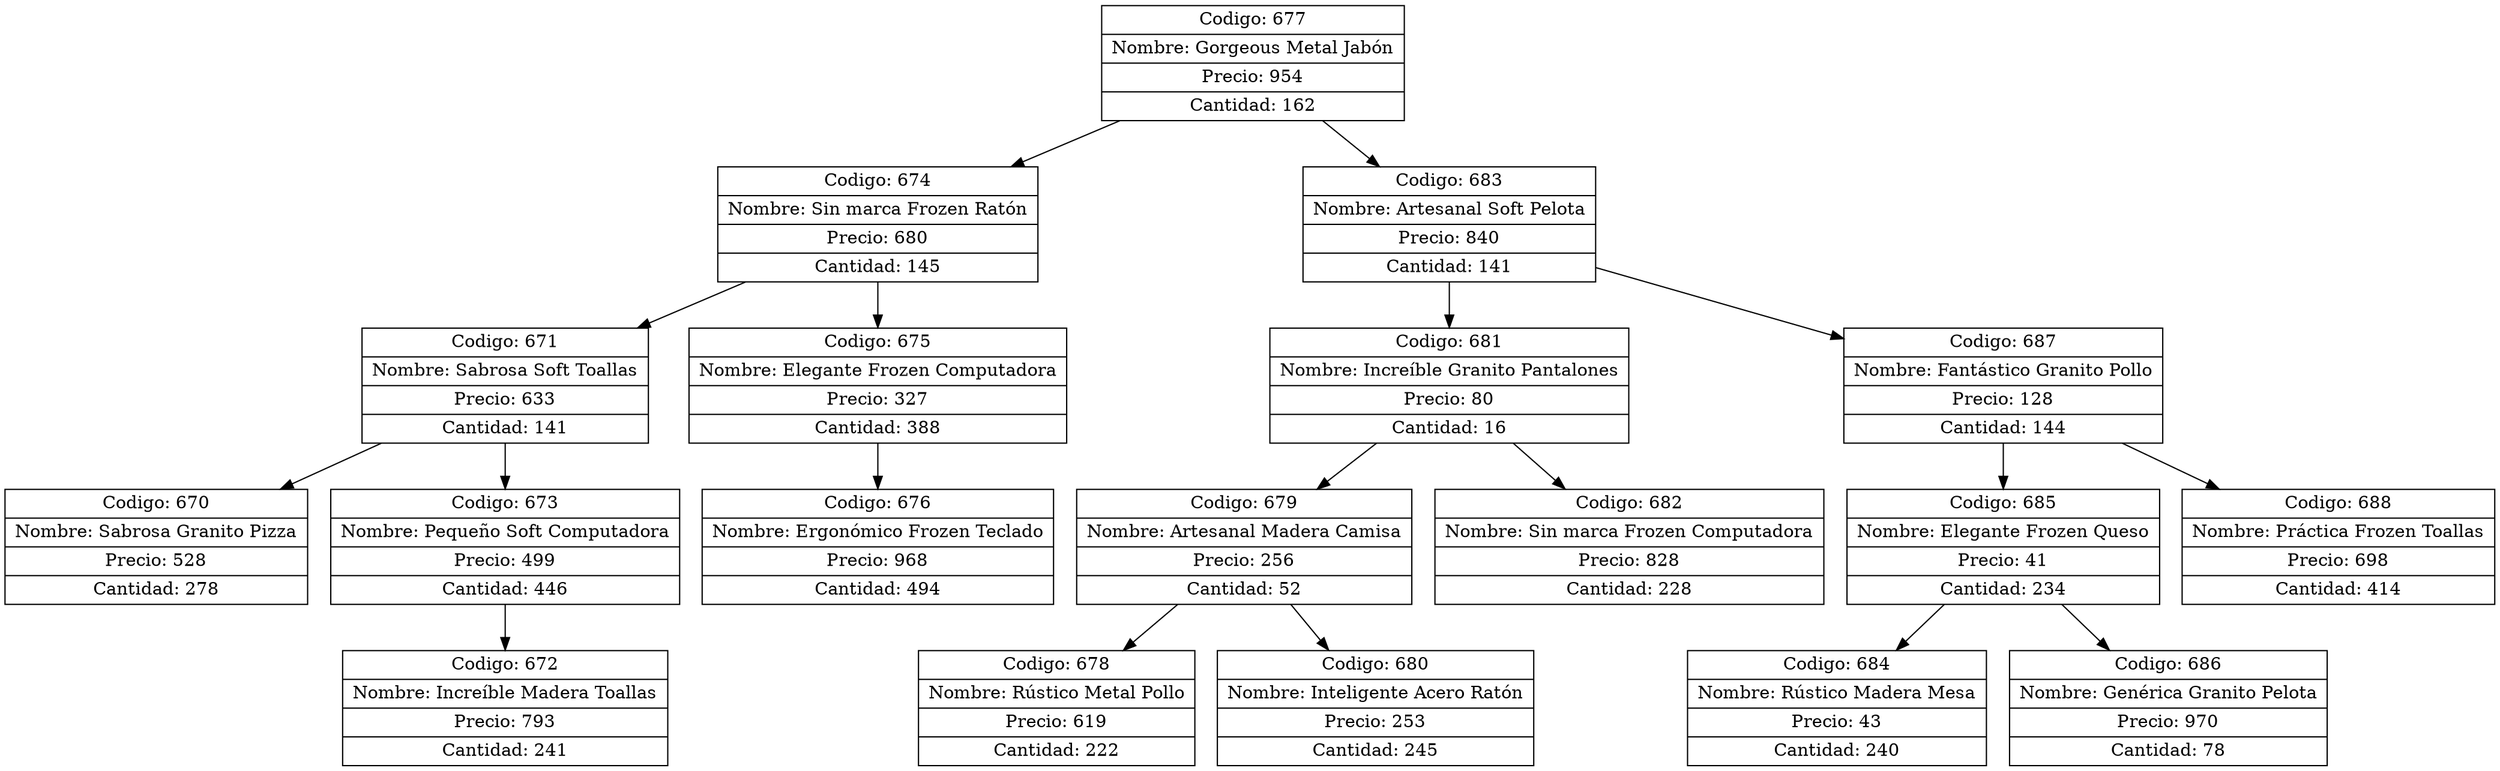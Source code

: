 digraph grafico{
rankdir=UD 
node[shape=box] 
concentrate=true 
nodo677[ shape=record, label ="{Codigo: 677|Nombre: Gorgeous Metal Jabón|Precio: 954|Cantidad: 162}"];
nodo674[ shape=record, label ="{Codigo: 674|Nombre: Sin marca Frozen Ratón|Precio: 680|Cantidad: 145}"];
nodo671[ shape=record, label ="{Codigo: 671|Nombre: Sabrosa Soft Toallas|Precio: 633|Cantidad: 141}"];
nodo670[ shape=record, label ="{Codigo: 670|Nombre: Sabrosa Granito Pizza|Precio: 528|Cantidad: 278}"];
nodo671->nodo670
nodo673[ shape=record, label ="{Codigo: 673|Nombre: Pequeño Soft Computadora|Precio: 499|Cantidad: 446}"];
nodo672[ shape=record, label ="{Codigo: 672|Nombre: Increíble Madera Toallas|Precio: 793|Cantidad: 241}"];
nodo673->nodo672
nodo671->nodo673
nodo674->nodo671
nodo675[ shape=record, label ="{Codigo: 675|Nombre: Elegante Frozen Computadora|Precio: 327|Cantidad: 388}"];
nodo676[ shape=record, label ="{Codigo: 676|Nombre: Ergonómico Frozen Teclado|Precio: 968|Cantidad: 494}"];
nodo675->nodo676
nodo674->nodo675
nodo677->nodo674
nodo683[ shape=record, label ="{Codigo: 683|Nombre: Artesanal Soft Pelota|Precio: 840|Cantidad: 141}"];
nodo681[ shape=record, label ="{Codigo: 681|Nombre: Increíble Granito Pantalones|Precio: 80|Cantidad: 16}"];
nodo679[ shape=record, label ="{Codigo: 679|Nombre: Artesanal Madera Camisa|Precio: 256|Cantidad: 52}"];
nodo678[ shape=record, label ="{Codigo: 678|Nombre: Rústico Metal Pollo|Precio: 619|Cantidad: 222}"];
nodo679->nodo678
nodo680[ shape=record, label ="{Codigo: 680|Nombre: Inteligente Acero Ratón|Precio: 253|Cantidad: 245}"];
nodo679->nodo680
nodo681->nodo679
nodo682[ shape=record, label ="{Codigo: 682|Nombre: Sin marca Frozen Computadora|Precio: 828|Cantidad: 228}"];
nodo681->nodo682
nodo683->nodo681
nodo687[ shape=record, label ="{Codigo: 687|Nombre: Fantástico Granito Pollo|Precio: 128|Cantidad: 144}"];
nodo685[ shape=record, label ="{Codigo: 685|Nombre: Elegante Frozen Queso|Precio: 41|Cantidad: 234}"];
nodo684[ shape=record, label ="{Codigo: 684|Nombre: Rústico Madera Mesa|Precio: 43|Cantidad: 240}"];
nodo685->nodo684
nodo686[ shape=record, label ="{Codigo: 686|Nombre: Genérica Granito Pelota|Precio: 970|Cantidad: 78}"];
nodo685->nodo686
nodo687->nodo685
nodo688[ shape=record, label ="{Codigo: 688|Nombre: Práctica Frozen Toallas|Precio: 698|Cantidad: 414}"];
nodo687->nodo688
nodo683->nodo687
nodo677->nodo683
}